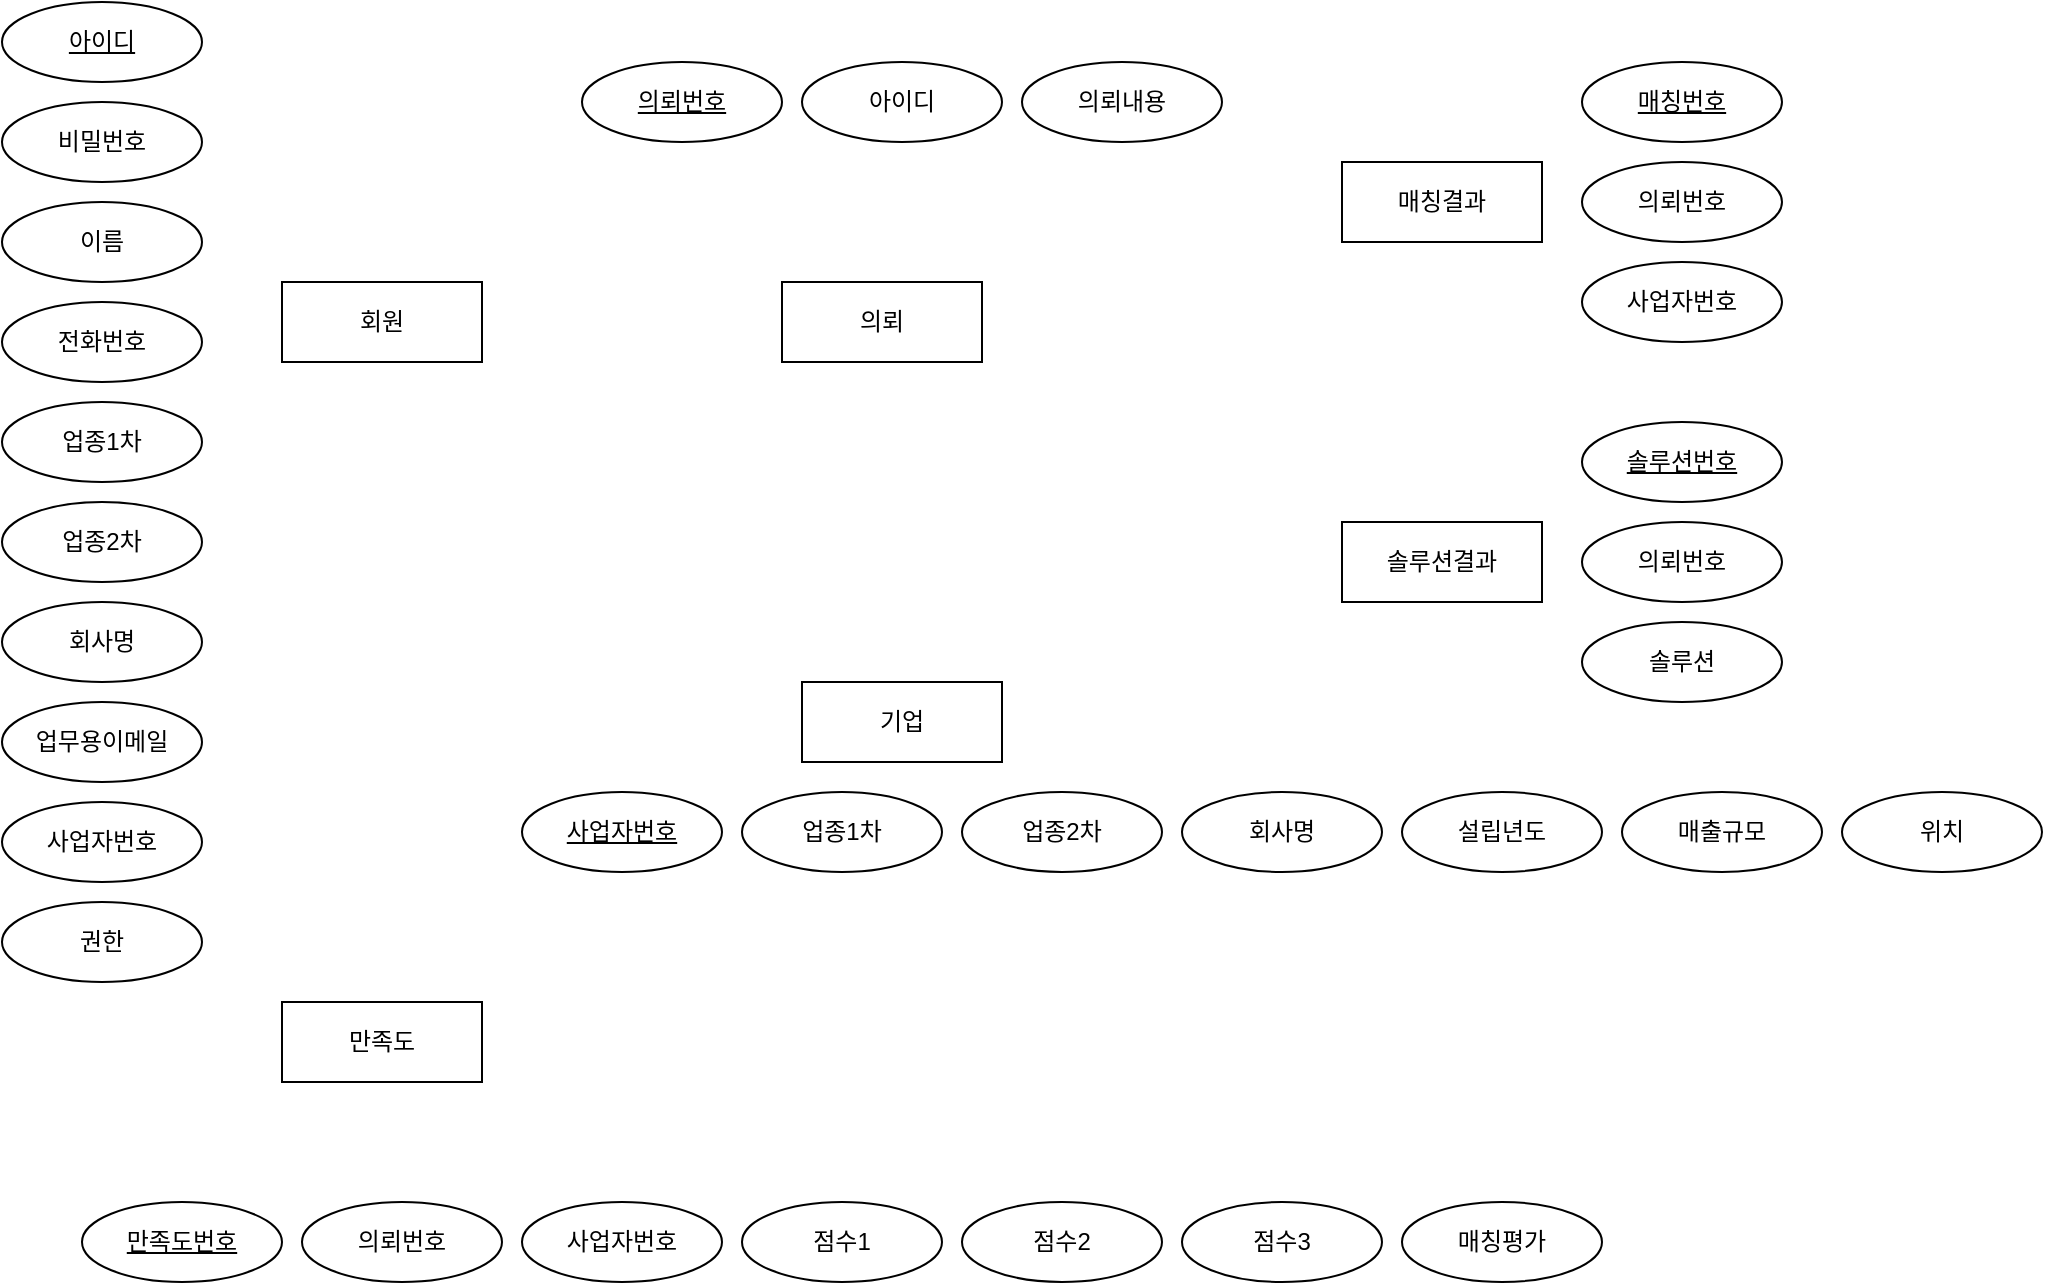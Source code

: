 <mxfile version="22.0.8" type="github">
  <diagram id="R2lEEEUBdFMjLlhIrx00" name="Page-1">
    <mxGraphModel dx="1050" dy="534" grid="1" gridSize="10" guides="1" tooltips="1" connect="1" arrows="1" fold="1" page="1" pageScale="1" pageWidth="1100" pageHeight="850" math="0" shadow="0" extFonts="Permanent Marker^https://fonts.googleapis.com/css?family=Permanent+Marker">
      <root>
        <mxCell id="0" />
        <mxCell id="1" parent="0" />
        <mxCell id="2r0ZIO0Jz3gE18lx533l-1" value="회원" style="whiteSpace=wrap;html=1;align=center;" vertex="1" parent="1">
          <mxGeometry x="200" y="150" width="100" height="40" as="geometry" />
        </mxCell>
        <mxCell id="2r0ZIO0Jz3gE18lx533l-2" value="기업" style="whiteSpace=wrap;html=1;align=center;" vertex="1" parent="1">
          <mxGeometry x="460" y="350" width="100" height="40" as="geometry" />
        </mxCell>
        <mxCell id="2r0ZIO0Jz3gE18lx533l-3" value="의뢰" style="whiteSpace=wrap;html=1;align=center;" vertex="1" parent="1">
          <mxGeometry x="450" y="150" width="100" height="40" as="geometry" />
        </mxCell>
        <mxCell id="2r0ZIO0Jz3gE18lx533l-4" value="아이디" style="ellipse;whiteSpace=wrap;html=1;align=center;fontStyle=4;" vertex="1" parent="1">
          <mxGeometry x="60" y="10" width="100" height="40" as="geometry" />
        </mxCell>
        <mxCell id="2r0ZIO0Jz3gE18lx533l-5" value="의뢰번호" style="ellipse;whiteSpace=wrap;html=1;align=center;fontStyle=4;" vertex="1" parent="1">
          <mxGeometry x="350" y="40" width="100" height="40" as="geometry" />
        </mxCell>
        <mxCell id="2r0ZIO0Jz3gE18lx533l-6" value="사업자번호" style="ellipse;whiteSpace=wrap;html=1;align=center;fontStyle=4;" vertex="1" parent="1">
          <mxGeometry x="320" y="405" width="100" height="40" as="geometry" />
        </mxCell>
        <mxCell id="2r0ZIO0Jz3gE18lx533l-7" value="비밀번호" style="ellipse;whiteSpace=wrap;html=1;align=center;" vertex="1" parent="1">
          <mxGeometry x="60" y="60" width="100" height="40" as="geometry" />
        </mxCell>
        <mxCell id="2r0ZIO0Jz3gE18lx533l-8" value="이름" style="ellipse;whiteSpace=wrap;html=1;align=center;" vertex="1" parent="1">
          <mxGeometry x="60" y="110" width="100" height="40" as="geometry" />
        </mxCell>
        <mxCell id="2r0ZIO0Jz3gE18lx533l-9" value="업종2차" style="ellipse;whiteSpace=wrap;html=1;align=center;" vertex="1" parent="1">
          <mxGeometry x="60" y="260" width="100" height="40" as="geometry" />
        </mxCell>
        <mxCell id="2r0ZIO0Jz3gE18lx533l-10" value="업종1차" style="ellipse;whiteSpace=wrap;html=1;align=center;" vertex="1" parent="1">
          <mxGeometry x="60" y="210" width="100" height="40" as="geometry" />
        </mxCell>
        <mxCell id="2r0ZIO0Jz3gE18lx533l-11" value="전화번호" style="ellipse;whiteSpace=wrap;html=1;align=center;" vertex="1" parent="1">
          <mxGeometry x="60" y="160" width="100" height="40" as="geometry" />
        </mxCell>
        <mxCell id="2r0ZIO0Jz3gE18lx533l-12" value="회사명" style="ellipse;whiteSpace=wrap;html=1;align=center;" vertex="1" parent="1">
          <mxGeometry x="60" y="310" width="100" height="40" as="geometry" />
        </mxCell>
        <mxCell id="2r0ZIO0Jz3gE18lx533l-13" value="업무용이메일" style="ellipse;whiteSpace=wrap;html=1;align=center;" vertex="1" parent="1">
          <mxGeometry x="60" y="360" width="100" height="40" as="geometry" />
        </mxCell>
        <mxCell id="2r0ZIO0Jz3gE18lx533l-14" value="사업자번호" style="ellipse;whiteSpace=wrap;html=1;align=center;" vertex="1" parent="1">
          <mxGeometry x="60" y="410" width="100" height="40" as="geometry" />
        </mxCell>
        <mxCell id="2r0ZIO0Jz3gE18lx533l-15" value="권한" style="ellipse;whiteSpace=wrap;html=1;align=center;" vertex="1" parent="1">
          <mxGeometry x="60" y="460" width="100" height="40" as="geometry" />
        </mxCell>
        <mxCell id="2r0ZIO0Jz3gE18lx533l-18" value="업종2차" style="ellipse;whiteSpace=wrap;html=1;align=center;" vertex="1" parent="1">
          <mxGeometry x="540" y="405" width="100" height="40" as="geometry" />
        </mxCell>
        <mxCell id="2r0ZIO0Jz3gE18lx533l-19" value="업종1차" style="ellipse;whiteSpace=wrap;html=1;align=center;" vertex="1" parent="1">
          <mxGeometry x="430" y="405" width="100" height="40" as="geometry" />
        </mxCell>
        <mxCell id="2r0ZIO0Jz3gE18lx533l-20" value="회사명" style="ellipse;whiteSpace=wrap;html=1;align=center;" vertex="1" parent="1">
          <mxGeometry x="650" y="405" width="100" height="40" as="geometry" />
        </mxCell>
        <mxCell id="2r0ZIO0Jz3gE18lx533l-21" value="설립년도" style="ellipse;whiteSpace=wrap;html=1;align=center;" vertex="1" parent="1">
          <mxGeometry x="760" y="405" width="100" height="40" as="geometry" />
        </mxCell>
        <mxCell id="2r0ZIO0Jz3gE18lx533l-22" value="매출규모" style="ellipse;whiteSpace=wrap;html=1;align=center;" vertex="1" parent="1">
          <mxGeometry x="870" y="405" width="100" height="40" as="geometry" />
        </mxCell>
        <mxCell id="2r0ZIO0Jz3gE18lx533l-23" value="위치" style="ellipse;whiteSpace=wrap;html=1;align=center;" vertex="1" parent="1">
          <mxGeometry x="980" y="405" width="100" height="40" as="geometry" />
        </mxCell>
        <mxCell id="2r0ZIO0Jz3gE18lx533l-24" value="아이디" style="ellipse;whiteSpace=wrap;html=1;align=center;" vertex="1" parent="1">
          <mxGeometry x="460" y="40" width="100" height="40" as="geometry" />
        </mxCell>
        <mxCell id="2r0ZIO0Jz3gE18lx533l-25" value="의뢰내용" style="ellipse;whiteSpace=wrap;html=1;align=center;" vertex="1" parent="1">
          <mxGeometry x="570" y="40" width="100" height="40" as="geometry" />
        </mxCell>
        <mxCell id="2r0ZIO0Jz3gE18lx533l-26" value="매칭결과" style="whiteSpace=wrap;html=1;align=center;" vertex="1" parent="1">
          <mxGeometry x="730" y="90" width="100" height="40" as="geometry" />
        </mxCell>
        <mxCell id="2r0ZIO0Jz3gE18lx533l-28" value="의뢰번호" style="ellipse;whiteSpace=wrap;html=1;align=center;" vertex="1" parent="1">
          <mxGeometry x="850" y="90" width="100" height="40" as="geometry" />
        </mxCell>
        <mxCell id="2r0ZIO0Jz3gE18lx533l-29" value="사업자번호" style="ellipse;whiteSpace=wrap;html=1;align=center;" vertex="1" parent="1">
          <mxGeometry x="850" y="140" width="100" height="40" as="geometry" />
        </mxCell>
        <mxCell id="2r0ZIO0Jz3gE18lx533l-30" value="의뢰번호" style="ellipse;whiteSpace=wrap;html=1;align=center;" vertex="1" parent="1">
          <mxGeometry x="850" y="270" width="100" height="40" as="geometry" />
        </mxCell>
        <mxCell id="2r0ZIO0Jz3gE18lx533l-31" value="매칭번호" style="ellipse;whiteSpace=wrap;html=1;align=center;fontStyle=4;" vertex="1" parent="1">
          <mxGeometry x="850" y="40" width="100" height="40" as="geometry" />
        </mxCell>
        <mxCell id="2r0ZIO0Jz3gE18lx533l-32" value="솔루션결과" style="whiteSpace=wrap;html=1;align=center;" vertex="1" parent="1">
          <mxGeometry x="730" y="270" width="100" height="40" as="geometry" />
        </mxCell>
        <mxCell id="2r0ZIO0Jz3gE18lx533l-33" value="솔루션" style="ellipse;whiteSpace=wrap;html=1;align=center;" vertex="1" parent="1">
          <mxGeometry x="850" y="320" width="100" height="40" as="geometry" />
        </mxCell>
        <mxCell id="2r0ZIO0Jz3gE18lx533l-34" value="솔루션번호" style="ellipse;whiteSpace=wrap;html=1;align=center;fontStyle=4;" vertex="1" parent="1">
          <mxGeometry x="850" y="220" width="100" height="40" as="geometry" />
        </mxCell>
        <mxCell id="2r0ZIO0Jz3gE18lx533l-35" value="만족도" style="whiteSpace=wrap;html=1;align=center;" vertex="1" parent="1">
          <mxGeometry x="200" y="510" width="100" height="40" as="geometry" />
        </mxCell>
        <mxCell id="2r0ZIO0Jz3gE18lx533l-36" value="의뢰번호" style="ellipse;whiteSpace=wrap;html=1;align=center;" vertex="1" parent="1">
          <mxGeometry x="210" y="610" width="100" height="40" as="geometry" />
        </mxCell>
        <mxCell id="2r0ZIO0Jz3gE18lx533l-37" value="사업자번호" style="ellipse;whiteSpace=wrap;html=1;align=center;" vertex="1" parent="1">
          <mxGeometry x="320" y="610" width="100" height="40" as="geometry" />
        </mxCell>
        <mxCell id="2r0ZIO0Jz3gE18lx533l-38" value="만족도번호" style="ellipse;whiteSpace=wrap;html=1;align=center;fontStyle=4;" vertex="1" parent="1">
          <mxGeometry x="100" y="610" width="100" height="40" as="geometry" />
        </mxCell>
        <mxCell id="2r0ZIO0Jz3gE18lx533l-39" value="점수1" style="ellipse;whiteSpace=wrap;html=1;align=center;" vertex="1" parent="1">
          <mxGeometry x="430" y="610" width="100" height="40" as="geometry" />
        </mxCell>
        <mxCell id="2r0ZIO0Jz3gE18lx533l-40" value="점수2" style="ellipse;whiteSpace=wrap;html=1;align=center;" vertex="1" parent="1">
          <mxGeometry x="540" y="610" width="100" height="40" as="geometry" />
        </mxCell>
        <mxCell id="2r0ZIO0Jz3gE18lx533l-41" value="점수3" style="ellipse;whiteSpace=wrap;html=1;align=center;" vertex="1" parent="1">
          <mxGeometry x="650" y="610" width="100" height="40" as="geometry" />
        </mxCell>
        <mxCell id="2r0ZIO0Jz3gE18lx533l-42" value="매칭평가" style="ellipse;whiteSpace=wrap;html=1;align=center;" vertex="1" parent="1">
          <mxGeometry x="760" y="610" width="100" height="40" as="geometry" />
        </mxCell>
      </root>
    </mxGraphModel>
  </diagram>
</mxfile>

